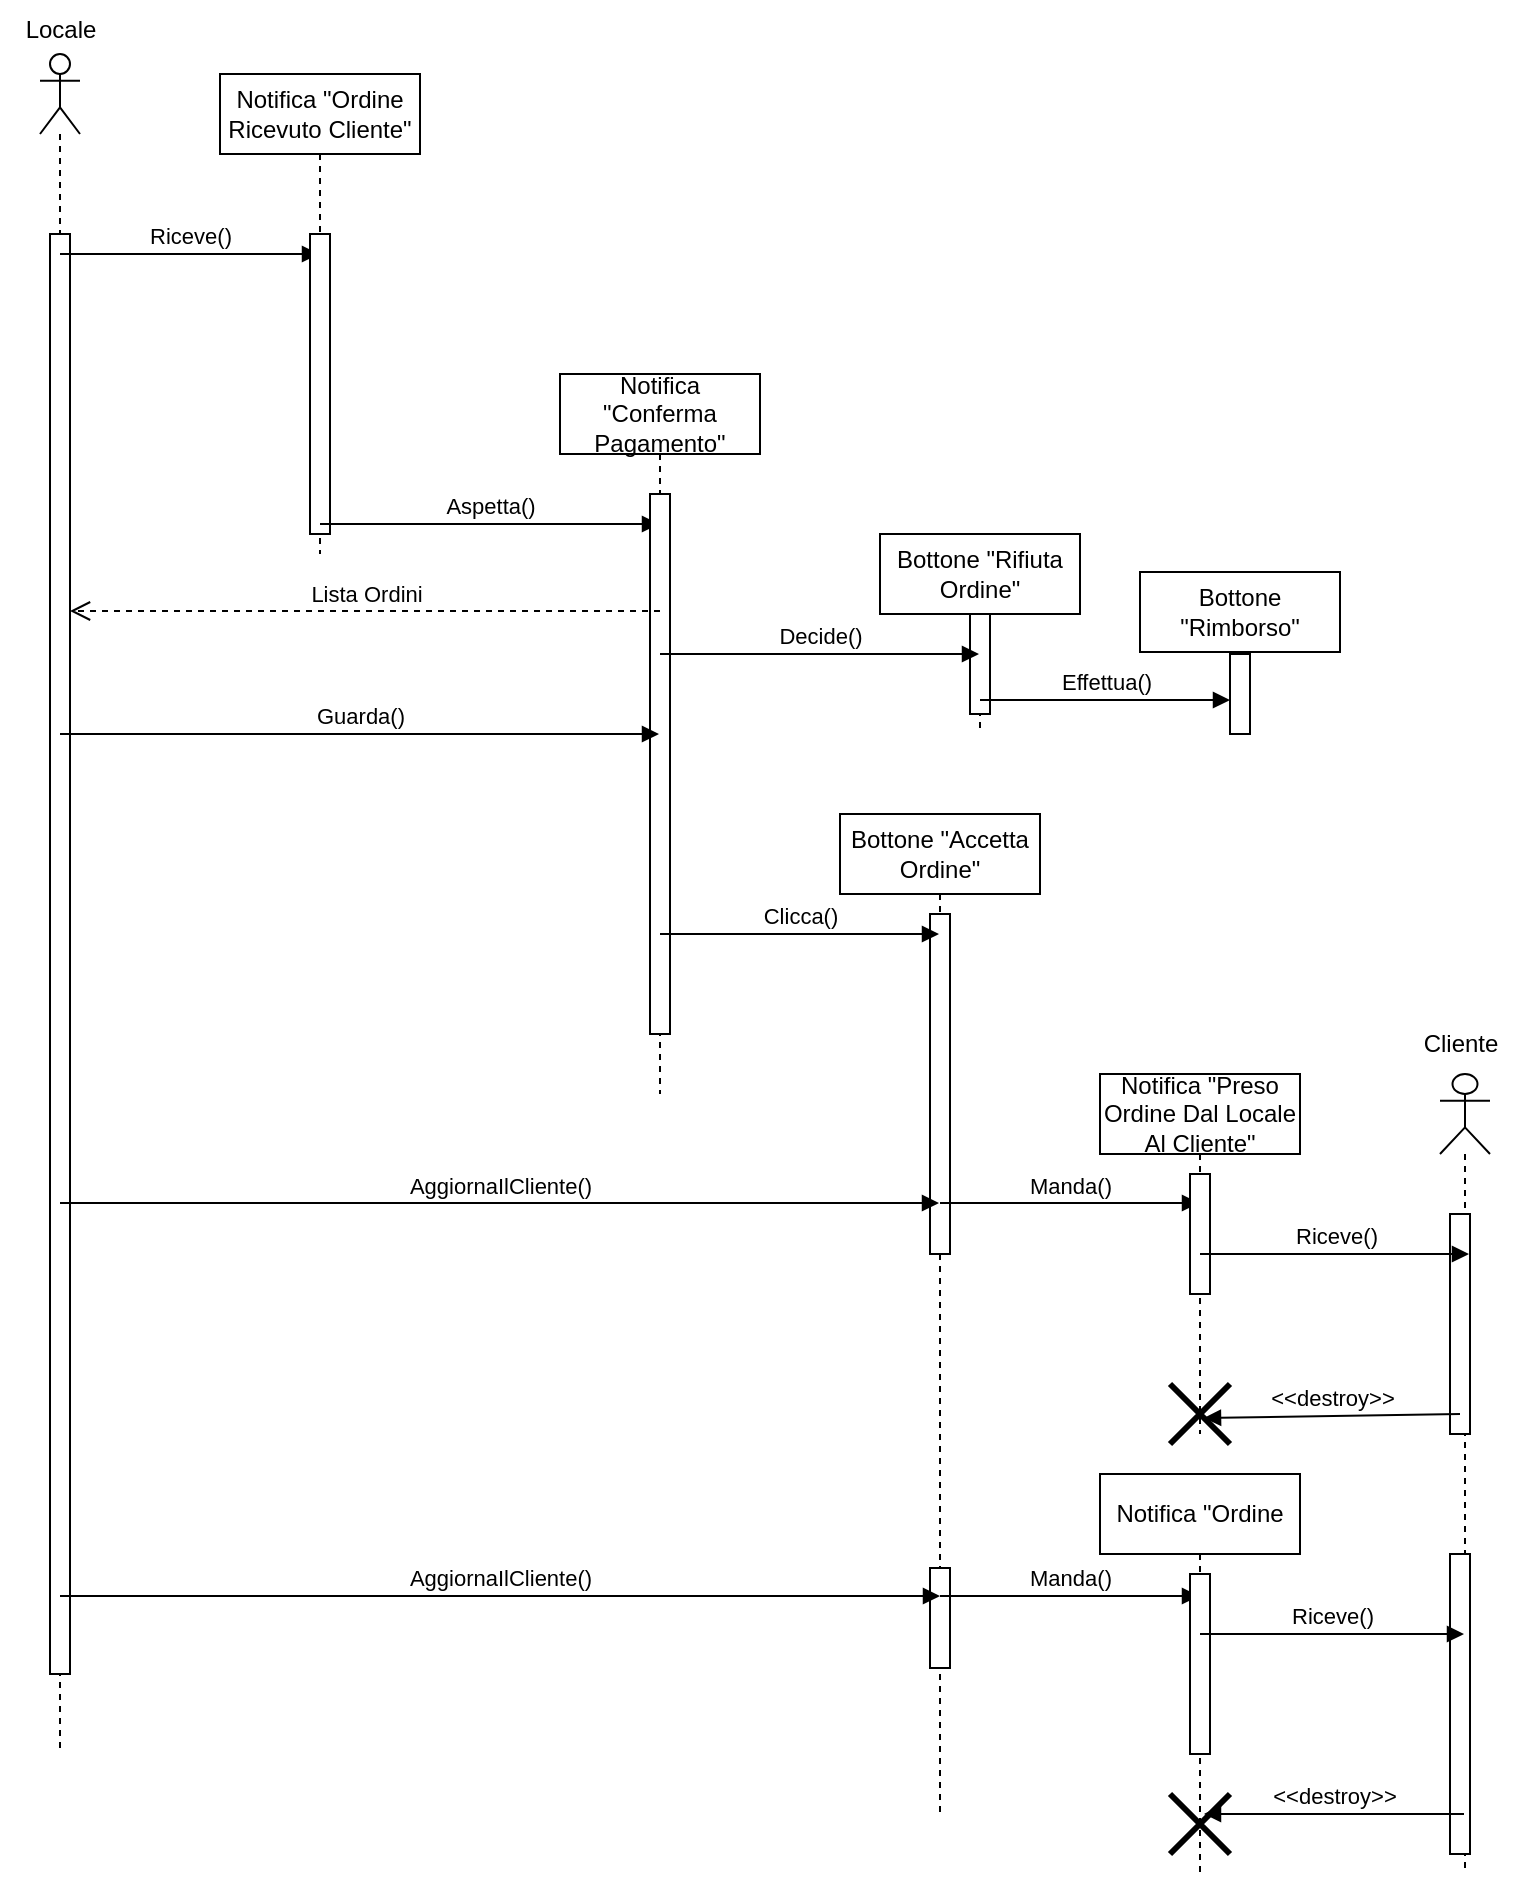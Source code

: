 <mxfile version="21.7.5" type="device">
  <diagram name="Pagina-1" id="yOUdWJ98L4hP2ykzK0ro">
    <mxGraphModel dx="1104" dy="516" grid="1" gridSize="10" guides="1" tooltips="1" connect="1" arrows="1" fold="1" page="1" pageScale="1" pageWidth="827" pageHeight="1169" math="0" shadow="0">
      <root>
        <mxCell id="0" />
        <mxCell id="1" parent="0" />
        <mxCell id="kFHHR7okISs6QqQCtftT-1" value="" style="shape=umlLifeline;perimeter=lifelinePerimeter;whiteSpace=wrap;html=1;container=1;dropTarget=0;collapsible=0;recursiveResize=0;outlineConnect=0;portConstraint=eastwest;newEdgeStyle={&quot;curved&quot;:0,&quot;rounded&quot;:0};participant=umlActor;" parent="1" vertex="1">
          <mxGeometry x="40" y="40" width="20" height="850" as="geometry" />
        </mxCell>
        <mxCell id="kFHHR7okISs6QqQCtftT-3" value="" style="html=1;points=[[0,0,0,0,5],[0,1,0,0,-5],[1,0,0,0,5],[1,1,0,0,-5]];perimeter=orthogonalPerimeter;outlineConnect=0;targetShapes=umlLifeline;portConstraint=eastwest;newEdgeStyle={&quot;curved&quot;:0,&quot;rounded&quot;:0};" parent="kFHHR7okISs6QqQCtftT-1" vertex="1">
          <mxGeometry x="5" y="90" width="10" height="720" as="geometry" />
        </mxCell>
        <mxCell id="kFHHR7okISs6QqQCtftT-2" value="Locale" style="text;html=1;align=center;verticalAlign=middle;resizable=0;points=[];autosize=1;strokeColor=none;fillColor=none;" parent="1" vertex="1">
          <mxGeometry x="20" y="13" width="60" height="30" as="geometry" />
        </mxCell>
        <mxCell id="kFHHR7okISs6QqQCtftT-4" value="Riceve()" style="html=1;verticalAlign=bottom;endArrow=block;curved=0;rounded=0;" parent="1" target="kFHHR7okISs6QqQCtftT-5" edge="1">
          <mxGeometry width="80" relative="1" as="geometry">
            <mxPoint x="50" y="140" as="sourcePoint" />
            <mxPoint x="130" y="140" as="targetPoint" />
          </mxGeometry>
        </mxCell>
        <mxCell id="kFHHR7okISs6QqQCtftT-5" value="Notifica &quot;Ordine Ricevuto Cliente&quot;" style="shape=umlLifeline;perimeter=lifelinePerimeter;whiteSpace=wrap;html=1;container=1;dropTarget=0;collapsible=0;recursiveResize=0;outlineConnect=0;portConstraint=eastwest;newEdgeStyle={&quot;curved&quot;:0,&quot;rounded&quot;:0};" parent="1" vertex="1">
          <mxGeometry x="130" y="50" width="100" height="240" as="geometry" />
        </mxCell>
        <mxCell id="kFHHR7okISs6QqQCtftT-6" value="" style="html=1;points=[[0,0,0,0,5],[0,1,0,0,-5],[1,0,0,0,5],[1,1,0,0,-5]];perimeter=orthogonalPerimeter;outlineConnect=0;targetShapes=umlLifeline;portConstraint=eastwest;newEdgeStyle={&quot;curved&quot;:0,&quot;rounded&quot;:0};" parent="kFHHR7okISs6QqQCtftT-5" vertex="1">
          <mxGeometry x="45" y="80" width="10" height="150" as="geometry" />
        </mxCell>
        <mxCell id="kFHHR7okISs6QqQCtftT-7" value="Aspetta()" style="html=1;verticalAlign=bottom;endArrow=block;curved=0;rounded=0;" parent="1" target="kFHHR7okISs6QqQCtftT-31" edge="1">
          <mxGeometry width="80" relative="1" as="geometry">
            <mxPoint x="180" y="275" as="sourcePoint" />
            <mxPoint x="300" y="275" as="targetPoint" />
          </mxGeometry>
        </mxCell>
        <mxCell id="kFHHR7okISs6QqQCtftT-8" value="Bottone &quot;Rifiuta Ordine&quot;" style="shape=umlLifeline;perimeter=lifelinePerimeter;whiteSpace=wrap;html=1;container=1;dropTarget=0;collapsible=0;recursiveResize=0;outlineConnect=0;portConstraint=eastwest;newEdgeStyle={&quot;curved&quot;:0,&quot;rounded&quot;:0};" parent="1" vertex="1">
          <mxGeometry x="460" y="280" width="100" height="100" as="geometry" />
        </mxCell>
        <mxCell id="kFHHR7okISs6QqQCtftT-11" value="" style="html=1;points=[[0,0,0,0,5],[0,1,0,0,-5],[1,0,0,0,5],[1,1,0,0,-5]];perimeter=orthogonalPerimeter;outlineConnect=0;targetShapes=umlLifeline;portConstraint=eastwest;newEdgeStyle={&quot;curved&quot;:0,&quot;rounded&quot;:0};" parent="kFHHR7okISs6QqQCtftT-8" vertex="1">
          <mxGeometry x="45" y="40" width="10" height="50" as="geometry" />
        </mxCell>
        <mxCell id="kFHHR7okISs6QqQCtftT-12" value="Effettua()" style="html=1;verticalAlign=bottom;endArrow=block;curved=0;rounded=0;" parent="1" target="skk78Yswok07DWCmNp7Y-2" edge="1">
          <mxGeometry width="80" relative="1" as="geometry">
            <mxPoint x="510" y="363" as="sourcePoint" />
            <mxPoint x="590" y="363" as="targetPoint" />
          </mxGeometry>
        </mxCell>
        <mxCell id="kFHHR7okISs6QqQCtftT-14" value="Bottone &quot;Rimborso&quot;" style="shape=umlLifeline;perimeter=lifelinePerimeter;whiteSpace=wrap;html=1;container=1;dropTarget=0;collapsible=0;recursiveResize=0;outlineConnect=0;portConstraint=eastwest;newEdgeStyle={&quot;curved&quot;:0,&quot;rounded&quot;:0};" parent="1" vertex="1">
          <mxGeometry x="590" y="299" width="100" height="40" as="geometry" />
        </mxCell>
        <mxCell id="kFHHR7okISs6QqQCtftT-30" value="Bottone &quot;Accetta Ordine&quot;" style="shape=umlLifeline;perimeter=lifelinePerimeter;whiteSpace=wrap;html=1;container=1;dropTarget=0;collapsible=0;recursiveResize=0;outlineConnect=0;portConstraint=eastwest;newEdgeStyle={&quot;curved&quot;:0,&quot;rounded&quot;:0};" parent="1" vertex="1">
          <mxGeometry x="440" y="420" width="100" height="500" as="geometry" />
        </mxCell>
        <mxCell id="kFHHR7okISs6QqQCtftT-39" value="" style="html=1;points=[[0,0,0,0,5],[0,1,0,0,-5],[1,0,0,0,5],[1,1,0,0,-5]];perimeter=orthogonalPerimeter;outlineConnect=0;targetShapes=umlLifeline;portConstraint=eastwest;newEdgeStyle={&quot;curved&quot;:0,&quot;rounded&quot;:0};" parent="kFHHR7okISs6QqQCtftT-30" vertex="1">
          <mxGeometry x="45" y="50" width="10" height="170" as="geometry" />
        </mxCell>
        <mxCell id="kFHHR7okISs6QqQCtftT-52" value="" style="html=1;points=[[0,0,0,0,5],[0,1,0,0,-5],[1,0,0,0,5],[1,1,0,0,-5]];perimeter=orthogonalPerimeter;outlineConnect=0;targetShapes=umlLifeline;portConstraint=eastwest;newEdgeStyle={&quot;curved&quot;:0,&quot;rounded&quot;:0};" parent="kFHHR7okISs6QqQCtftT-30" vertex="1">
          <mxGeometry x="45" y="377" width="10" height="50" as="geometry" />
        </mxCell>
        <mxCell id="kFHHR7okISs6QqQCtftT-31" value="Notifica &quot;Conferma Pagamento&quot;" style="shape=umlLifeline;perimeter=lifelinePerimeter;whiteSpace=wrap;html=1;container=1;dropTarget=0;collapsible=0;recursiveResize=0;outlineConnect=0;portConstraint=eastwest;newEdgeStyle={&quot;curved&quot;:0,&quot;rounded&quot;:0};" parent="1" vertex="1">
          <mxGeometry x="300" y="200" width="100" height="360" as="geometry" />
        </mxCell>
        <mxCell id="kFHHR7okISs6QqQCtftT-33" value="" style="html=1;points=[[0,0,0,0,5],[0,1,0,0,-5],[1,0,0,0,5],[1,1,0,0,-5]];perimeter=orthogonalPerimeter;outlineConnect=0;targetShapes=umlLifeline;portConstraint=eastwest;newEdgeStyle={&quot;curved&quot;:0,&quot;rounded&quot;:0};" parent="kFHHR7okISs6QqQCtftT-31" vertex="1">
          <mxGeometry x="45" y="60" width="10" height="270" as="geometry" />
        </mxCell>
        <mxCell id="kFHHR7okISs6QqQCtftT-34" value="Guarda()" style="html=1;verticalAlign=bottom;endArrow=block;curved=0;rounded=0;" parent="1" edge="1">
          <mxGeometry width="80" relative="1" as="geometry">
            <mxPoint x="50" y="380" as="sourcePoint" />
            <mxPoint x="349.5" y="380" as="targetPoint" />
          </mxGeometry>
        </mxCell>
        <mxCell id="kFHHR7okISs6QqQCtftT-36" value="Decide()" style="html=1;verticalAlign=bottom;endArrow=block;curved=0;rounded=0;" parent="1" target="kFHHR7okISs6QqQCtftT-8" edge="1">
          <mxGeometry width="80" relative="1" as="geometry">
            <mxPoint x="350" y="340" as="sourcePoint" />
            <mxPoint x="460" y="340" as="targetPoint" />
          </mxGeometry>
        </mxCell>
        <mxCell id="kFHHR7okISs6QqQCtftT-38" value="Clicca()" style="html=1;verticalAlign=bottom;endArrow=block;curved=0;rounded=0;" parent="1" target="kFHHR7okISs6QqQCtftT-30" edge="1">
          <mxGeometry width="80" relative="1" as="geometry">
            <mxPoint x="350" y="480" as="sourcePoint" />
            <mxPoint x="440" y="480" as="targetPoint" />
          </mxGeometry>
        </mxCell>
        <mxCell id="kFHHR7okISs6QqQCtftT-40" value="Manda()" style="html=1;verticalAlign=bottom;endArrow=block;curved=0;rounded=0;" parent="1" target="kFHHR7okISs6QqQCtftT-41" edge="1">
          <mxGeometry width="80" relative="1" as="geometry">
            <mxPoint x="490" y="614.5" as="sourcePoint" />
            <mxPoint x="570" y="614.5" as="targetPoint" />
          </mxGeometry>
        </mxCell>
        <mxCell id="kFHHR7okISs6QqQCtftT-41" value="Notifica &quot;Preso Ordine Dal Locale Al Cliente&quot;" style="shape=umlLifeline;perimeter=lifelinePerimeter;whiteSpace=wrap;html=1;container=1;dropTarget=0;collapsible=0;recursiveResize=0;outlineConnect=0;portConstraint=eastwest;newEdgeStyle={&quot;curved&quot;:0,&quot;rounded&quot;:0};" parent="1" vertex="1">
          <mxGeometry x="570" y="550" width="100" height="180" as="geometry" />
        </mxCell>
        <mxCell id="kFHHR7okISs6QqQCtftT-42" value="" style="html=1;points=[[0,0,0,0,5],[0,1,0,0,-5],[1,0,0,0,5],[1,1,0,0,-5]];perimeter=orthogonalPerimeter;outlineConnect=0;targetShapes=umlLifeline;portConstraint=eastwest;newEdgeStyle={&quot;curved&quot;:0,&quot;rounded&quot;:0};" parent="kFHHR7okISs6QqQCtftT-41" vertex="1">
          <mxGeometry x="45" y="50" width="10" height="60" as="geometry" />
        </mxCell>
        <mxCell id="kFHHR7okISs6QqQCtftT-62" value="" style="shape=umlDestroy;whiteSpace=wrap;html=1;strokeWidth=3;targetShapes=umlLifeline;" parent="kFHHR7okISs6QqQCtftT-41" vertex="1">
          <mxGeometry x="35" y="155" width="30" height="30" as="geometry" />
        </mxCell>
        <mxCell id="kFHHR7okISs6QqQCtftT-43" value="" style="shape=umlLifeline;perimeter=lifelinePerimeter;whiteSpace=wrap;html=1;container=1;dropTarget=0;collapsible=0;recursiveResize=0;outlineConnect=0;portConstraint=eastwest;newEdgeStyle={&quot;curved&quot;:0,&quot;rounded&quot;:0};participant=umlActor;" parent="1" vertex="1">
          <mxGeometry x="740" y="550" width="25" height="400" as="geometry" />
        </mxCell>
        <mxCell id="kFHHR7okISs6QqQCtftT-45" value="" style="html=1;points=[[0,0,0,0,5],[0,1,0,0,-5],[1,0,0,0,5],[1,1,0,0,-5]];perimeter=orthogonalPerimeter;outlineConnect=0;targetShapes=umlLifeline;portConstraint=eastwest;newEdgeStyle={&quot;curved&quot;:0,&quot;rounded&quot;:0};" parent="kFHHR7okISs6QqQCtftT-43" vertex="1">
          <mxGeometry x="5" y="70" width="10" height="110" as="geometry" />
        </mxCell>
        <mxCell id="kFHHR7okISs6QqQCtftT-56" value="" style="html=1;points=[[0,0,0,0,5],[0,1,0,0,-5],[1,0,0,0,5],[1,1,0,0,-5]];perimeter=orthogonalPerimeter;outlineConnect=0;targetShapes=umlLifeline;portConstraint=eastwest;newEdgeStyle={&quot;curved&quot;:0,&quot;rounded&quot;:0};" parent="kFHHR7okISs6QqQCtftT-43" vertex="1">
          <mxGeometry x="5" y="240" width="10" height="150" as="geometry" />
        </mxCell>
        <mxCell id="kFHHR7okISs6QqQCtftT-44" value="Cliente" style="text;html=1;align=center;verticalAlign=middle;resizable=0;points=[];autosize=1;strokeColor=none;fillColor=none;" parent="1" vertex="1">
          <mxGeometry x="720" y="520" width="60" height="30" as="geometry" />
        </mxCell>
        <mxCell id="kFHHR7okISs6QqQCtftT-46" value="Riceve()" style="html=1;verticalAlign=bottom;endArrow=block;curved=0;rounded=0;" parent="1" edge="1">
          <mxGeometry width="80" relative="1" as="geometry">
            <mxPoint x="620" y="640" as="sourcePoint" />
            <mxPoint x="754.5" y="640" as="targetPoint" />
          </mxGeometry>
        </mxCell>
        <mxCell id="kFHHR7okISs6QqQCtftT-51" value="Manda()" style="html=1;verticalAlign=bottom;endArrow=block;curved=0;rounded=0;" parent="1" target="kFHHR7okISs6QqQCtftT-53" edge="1">
          <mxGeometry width="80" relative="1" as="geometry">
            <mxPoint x="490" y="811" as="sourcePoint" />
            <mxPoint x="570" y="811" as="targetPoint" />
          </mxGeometry>
        </mxCell>
        <mxCell id="kFHHR7okISs6QqQCtftT-53" value="Notifica &quot;Ordine" style="shape=umlLifeline;perimeter=lifelinePerimeter;whiteSpace=wrap;html=1;container=1;dropTarget=0;collapsible=0;recursiveResize=0;outlineConnect=0;portConstraint=eastwest;newEdgeStyle={&quot;curved&quot;:0,&quot;rounded&quot;:0};" parent="1" vertex="1">
          <mxGeometry x="570" y="750" width="100" height="200" as="geometry" />
        </mxCell>
        <mxCell id="kFHHR7okISs6QqQCtftT-54" value="" style="html=1;points=[[0,0,0,0,5],[0,1,0,0,-5],[1,0,0,0,5],[1,1,0,0,-5]];perimeter=orthogonalPerimeter;outlineConnect=0;targetShapes=umlLifeline;portConstraint=eastwest;newEdgeStyle={&quot;curved&quot;:0,&quot;rounded&quot;:0};" parent="kFHHR7okISs6QqQCtftT-53" vertex="1">
          <mxGeometry x="45" y="50" width="10" height="90" as="geometry" />
        </mxCell>
        <mxCell id="kFHHR7okISs6QqQCtftT-61" value="" style="shape=umlDestroy;whiteSpace=wrap;html=1;strokeWidth=3;targetShapes=umlLifeline;" parent="kFHHR7okISs6QqQCtftT-53" vertex="1">
          <mxGeometry x="35" y="160" width="30" height="30" as="geometry" />
        </mxCell>
        <mxCell id="kFHHR7okISs6QqQCtftT-55" value="Riceve()" style="html=1;verticalAlign=bottom;endArrow=block;curved=0;rounded=0;" parent="1" target="kFHHR7okISs6QqQCtftT-43" edge="1">
          <mxGeometry width="80" relative="1" as="geometry">
            <mxPoint x="620" y="830" as="sourcePoint" />
            <mxPoint x="700" y="830" as="targetPoint" />
          </mxGeometry>
        </mxCell>
        <mxCell id="kFHHR7okISs6QqQCtftT-57" value="AggiornaIlCliente()" style="html=1;verticalAlign=bottom;endArrow=block;curved=0;rounded=0;" parent="1" edge="1">
          <mxGeometry width="80" relative="1" as="geometry">
            <mxPoint x="50" y="614.5" as="sourcePoint" />
            <mxPoint x="489.5" y="614.5" as="targetPoint" />
          </mxGeometry>
        </mxCell>
        <mxCell id="kFHHR7okISs6QqQCtftT-58" value="AggiornaIlCliente()" style="html=1;verticalAlign=bottom;endArrow=block;curved=0;rounded=0;" parent="1" edge="1">
          <mxGeometry width="80" relative="1" as="geometry">
            <mxPoint x="50" y="811" as="sourcePoint" />
            <mxPoint x="490" y="811" as="targetPoint" />
          </mxGeometry>
        </mxCell>
        <mxCell id="kFHHR7okISs6QqQCtftT-59" value="&amp;lt;&amp;lt;destroy&amp;gt;&amp;gt;" style="html=1;verticalAlign=bottom;endArrow=block;curved=0;rounded=0;" parent="1" source="kFHHR7okISs6QqQCtftT-43" edge="1">
          <mxGeometry width="80" relative="1" as="geometry">
            <mxPoint x="700" y="918" as="sourcePoint" />
            <mxPoint x="622" y="920" as="targetPoint" />
          </mxGeometry>
        </mxCell>
        <mxCell id="kFHHR7okISs6QqQCtftT-63" value="&amp;lt;&amp;lt;destroy&amp;gt;&amp;gt;" style="html=1;verticalAlign=bottom;endArrow=block;curved=0;rounded=0;entryX=0.567;entryY=0.567;entryDx=0;entryDy=0;entryPerimeter=0;" parent="1" target="kFHHR7okISs6QqQCtftT-62" edge="1">
          <mxGeometry width="80" relative="1" as="geometry">
            <mxPoint x="750" y="720" as="sourcePoint" />
            <mxPoint x="670" y="720" as="targetPoint" />
          </mxGeometry>
        </mxCell>
        <mxCell id="skk78Yswok07DWCmNp7Y-2" value="" style="html=1;points=[[0,0,0,0,5],[0,1,0,0,-5],[1,0,0,0,5],[1,1,0,0,-5]];perimeter=orthogonalPerimeter;outlineConnect=0;targetShapes=umlLifeline;portConstraint=eastwest;newEdgeStyle={&quot;curved&quot;:0,&quot;rounded&quot;:0};" parent="1" vertex="1">
          <mxGeometry x="635" y="340" width="10" height="40" as="geometry" />
        </mxCell>
        <mxCell id="dV692gGQc0kSVOSMPoeQ-1" value="Lista Ordini" style="html=1;verticalAlign=bottom;endArrow=open;dashed=1;endSize=8;curved=0;rounded=0;" edge="1" parent="1" target="kFHHR7okISs6QqQCtftT-3">
          <mxGeometry relative="1" as="geometry">
            <mxPoint x="350" y="318.5" as="sourcePoint" />
            <mxPoint x="270" y="318.5" as="targetPoint" />
          </mxGeometry>
        </mxCell>
      </root>
    </mxGraphModel>
  </diagram>
</mxfile>
